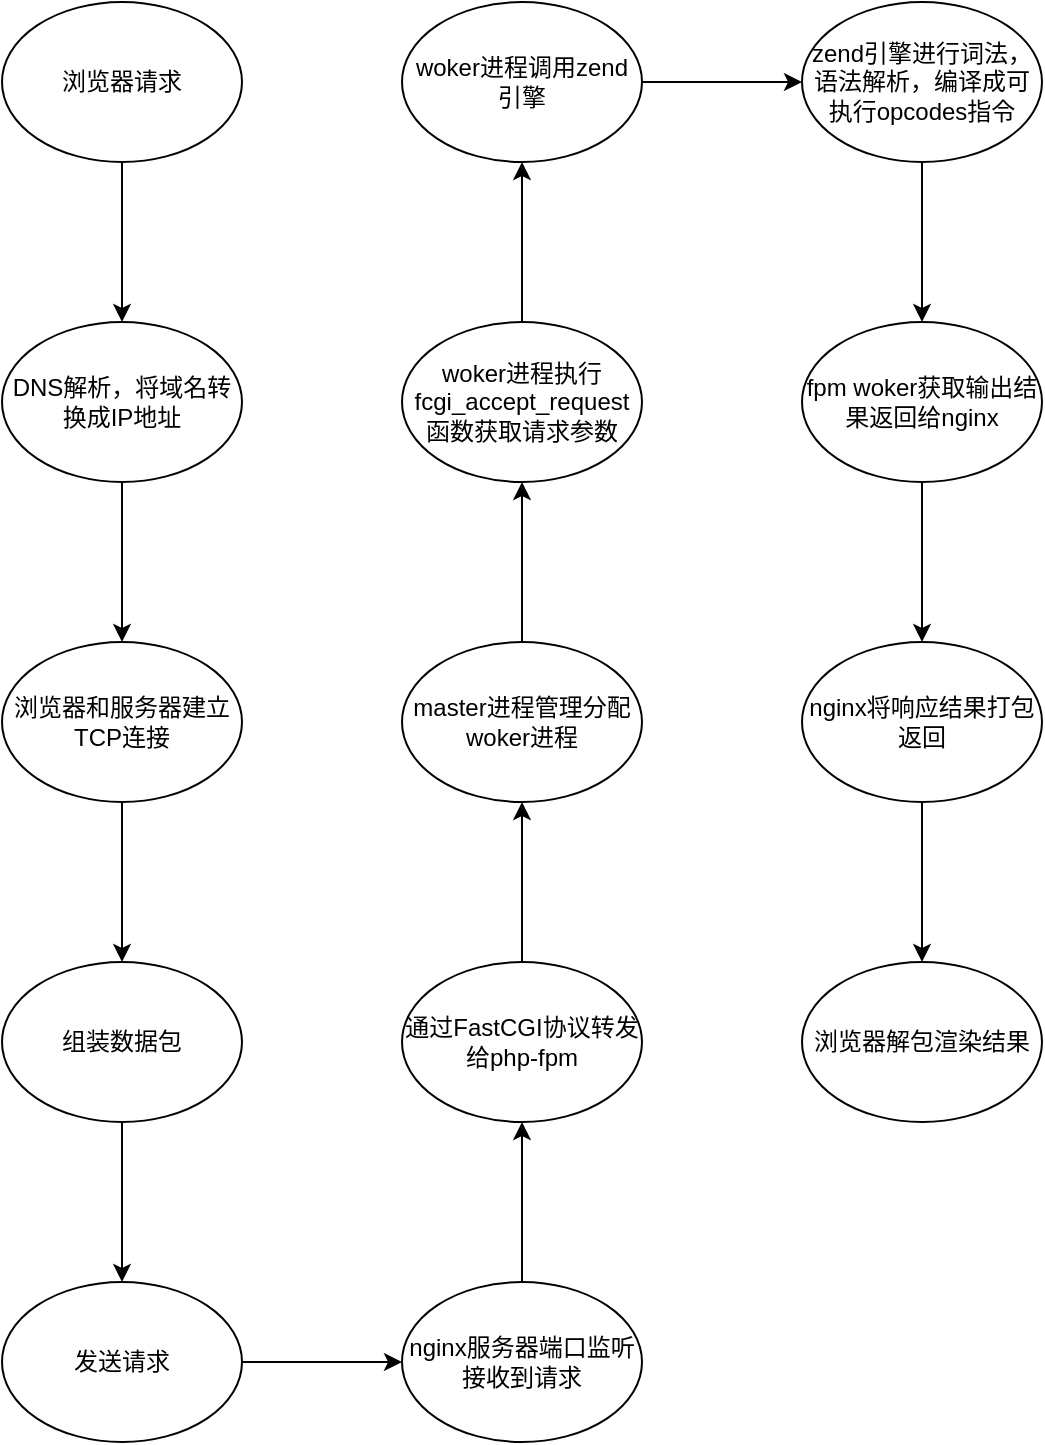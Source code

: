 <mxfile version="23.1.6" type="github">
  <diagram name="第 1 页" id="AlVCs5oqaAo5J-0FXfMP">
    <mxGraphModel dx="898" dy="804" grid="1" gridSize="10" guides="1" tooltips="1" connect="1" arrows="1" fold="1" page="1" pageScale="1" pageWidth="827" pageHeight="1169" math="0" shadow="0">
      <root>
        <mxCell id="0" />
        <mxCell id="1" parent="0" />
        <mxCell id="gVyVsEYwDyORzaKBEWgP-6" value="组装数据包" style="ellipse;whiteSpace=wrap;html=1;" vertex="1" parent="1">
          <mxGeometry x="130" y="500" width="120" height="80" as="geometry" />
        </mxCell>
        <mxCell id="gVyVsEYwDyORzaKBEWgP-3" value="" style="edgeStyle=orthogonalEdgeStyle;rounded=0;orthogonalLoop=1;jettySize=auto;html=1;" edge="1" parent="1" source="gVyVsEYwDyORzaKBEWgP-1" target="gVyVsEYwDyORzaKBEWgP-2">
          <mxGeometry relative="1" as="geometry" />
        </mxCell>
        <mxCell id="gVyVsEYwDyORzaKBEWgP-1" value="浏览器请求" style="ellipse;whiteSpace=wrap;html=1;" vertex="1" parent="1">
          <mxGeometry x="130" y="20" width="120" height="80" as="geometry" />
        </mxCell>
        <mxCell id="gVyVsEYwDyORzaKBEWgP-5" value="" style="edgeStyle=orthogonalEdgeStyle;rounded=0;orthogonalLoop=1;jettySize=auto;html=1;" edge="1" parent="1" source="gVyVsEYwDyORzaKBEWgP-2" target="gVyVsEYwDyORzaKBEWgP-4">
          <mxGeometry relative="1" as="geometry" />
        </mxCell>
        <mxCell id="gVyVsEYwDyORzaKBEWgP-2" value="DNS解析，将域名转换成IP地址" style="ellipse;whiteSpace=wrap;html=1;" vertex="1" parent="1">
          <mxGeometry x="130" y="180" width="120" height="80" as="geometry" />
        </mxCell>
        <mxCell id="gVyVsEYwDyORzaKBEWgP-7" value="" style="edgeStyle=orthogonalEdgeStyle;rounded=0;orthogonalLoop=1;jettySize=auto;html=1;" edge="1" parent="1" source="gVyVsEYwDyORzaKBEWgP-4" target="gVyVsEYwDyORzaKBEWgP-6">
          <mxGeometry relative="1" as="geometry" />
        </mxCell>
        <mxCell id="gVyVsEYwDyORzaKBEWgP-4" value="浏览器和服务器建立TCP连接" style="ellipse;whiteSpace=wrap;html=1;" vertex="1" parent="1">
          <mxGeometry x="130" y="340" width="120" height="80" as="geometry" />
        </mxCell>
        <mxCell id="gVyVsEYwDyORzaKBEWgP-9" value="" style="edgeStyle=orthogonalEdgeStyle;rounded=0;orthogonalLoop=1;jettySize=auto;html=1;" edge="1" parent="1" source="gVyVsEYwDyORzaKBEWgP-6" target="gVyVsEYwDyORzaKBEWgP-8">
          <mxGeometry relative="1" as="geometry" />
        </mxCell>
        <mxCell id="gVyVsEYwDyORzaKBEWgP-11" value="" style="edgeStyle=orthogonalEdgeStyle;rounded=0;orthogonalLoop=1;jettySize=auto;html=1;" edge="1" parent="1" source="gVyVsEYwDyORzaKBEWgP-8" target="gVyVsEYwDyORzaKBEWgP-10">
          <mxGeometry relative="1" as="geometry" />
        </mxCell>
        <mxCell id="gVyVsEYwDyORzaKBEWgP-8" value="发送请求" style="ellipse;whiteSpace=wrap;html=1;" vertex="1" parent="1">
          <mxGeometry x="130" y="660" width="120" height="80" as="geometry" />
        </mxCell>
        <mxCell id="gVyVsEYwDyORzaKBEWgP-13" value="" style="edgeStyle=orthogonalEdgeStyle;rounded=0;orthogonalLoop=1;jettySize=auto;html=1;" edge="1" parent="1" source="gVyVsEYwDyORzaKBEWgP-10" target="gVyVsEYwDyORzaKBEWgP-12">
          <mxGeometry relative="1" as="geometry" />
        </mxCell>
        <mxCell id="gVyVsEYwDyORzaKBEWgP-10" value="nginx服务器端口监听接收到请求" style="ellipse;whiteSpace=wrap;html=1;" vertex="1" parent="1">
          <mxGeometry x="330" y="660" width="120" height="80" as="geometry" />
        </mxCell>
        <mxCell id="gVyVsEYwDyORzaKBEWgP-15" value="" style="edgeStyle=orthogonalEdgeStyle;rounded=0;orthogonalLoop=1;jettySize=auto;html=1;" edge="1" parent="1" source="gVyVsEYwDyORzaKBEWgP-12" target="gVyVsEYwDyORzaKBEWgP-14">
          <mxGeometry relative="1" as="geometry" />
        </mxCell>
        <mxCell id="gVyVsEYwDyORzaKBEWgP-12" value="通过FastCGI协议转发给php-fpm" style="ellipse;whiteSpace=wrap;html=1;" vertex="1" parent="1">
          <mxGeometry x="330" y="500" width="120" height="80" as="geometry" />
        </mxCell>
        <mxCell id="gVyVsEYwDyORzaKBEWgP-17" value="" style="edgeStyle=orthogonalEdgeStyle;rounded=0;orthogonalLoop=1;jettySize=auto;html=1;" edge="1" parent="1" source="gVyVsEYwDyORzaKBEWgP-14" target="gVyVsEYwDyORzaKBEWgP-16">
          <mxGeometry relative="1" as="geometry" />
        </mxCell>
        <mxCell id="gVyVsEYwDyORzaKBEWgP-14" value="master进程管理分配woker进程" style="ellipse;whiteSpace=wrap;html=1;" vertex="1" parent="1">
          <mxGeometry x="330" y="340" width="120" height="80" as="geometry" />
        </mxCell>
        <mxCell id="gVyVsEYwDyORzaKBEWgP-19" value="" style="edgeStyle=orthogonalEdgeStyle;rounded=0;orthogonalLoop=1;jettySize=auto;html=1;" edge="1" parent="1" source="gVyVsEYwDyORzaKBEWgP-16" target="gVyVsEYwDyORzaKBEWgP-18">
          <mxGeometry relative="1" as="geometry" />
        </mxCell>
        <mxCell id="gVyVsEYwDyORzaKBEWgP-16" value="woker进程执行 fcgi_accept_request 函数获取请求参数" style="ellipse;whiteSpace=wrap;html=1;" vertex="1" parent="1">
          <mxGeometry x="330" y="180" width="120" height="80" as="geometry" />
        </mxCell>
        <mxCell id="gVyVsEYwDyORzaKBEWgP-21" value="" style="edgeStyle=orthogonalEdgeStyle;rounded=0;orthogonalLoop=1;jettySize=auto;html=1;" edge="1" parent="1" source="gVyVsEYwDyORzaKBEWgP-18" target="gVyVsEYwDyORzaKBEWgP-20">
          <mxGeometry relative="1" as="geometry" />
        </mxCell>
        <mxCell id="gVyVsEYwDyORzaKBEWgP-18" value="woker进程调用zend引擎" style="ellipse;whiteSpace=wrap;html=1;" vertex="1" parent="1">
          <mxGeometry x="330" y="20" width="120" height="80" as="geometry" />
        </mxCell>
        <mxCell id="gVyVsEYwDyORzaKBEWgP-23" value="" style="edgeStyle=orthogonalEdgeStyle;rounded=0;orthogonalLoop=1;jettySize=auto;html=1;" edge="1" parent="1" source="gVyVsEYwDyORzaKBEWgP-20" target="gVyVsEYwDyORzaKBEWgP-22">
          <mxGeometry relative="1" as="geometry" />
        </mxCell>
        <mxCell id="gVyVsEYwDyORzaKBEWgP-20" value="zend引擎进行词法，语法解析，编译成可执行opcodes指令" style="ellipse;whiteSpace=wrap;html=1;" vertex="1" parent="1">
          <mxGeometry x="530" y="20" width="120" height="80" as="geometry" />
        </mxCell>
        <mxCell id="gVyVsEYwDyORzaKBEWgP-25" value="" style="edgeStyle=orthogonalEdgeStyle;rounded=0;orthogonalLoop=1;jettySize=auto;html=1;" edge="1" parent="1" source="gVyVsEYwDyORzaKBEWgP-22" target="gVyVsEYwDyORzaKBEWgP-24">
          <mxGeometry relative="1" as="geometry" />
        </mxCell>
        <mxCell id="gVyVsEYwDyORzaKBEWgP-22" value="fpm woker获取输出结果返回给nginx" style="ellipse;whiteSpace=wrap;html=1;" vertex="1" parent="1">
          <mxGeometry x="530" y="180" width="120" height="80" as="geometry" />
        </mxCell>
        <mxCell id="gVyVsEYwDyORzaKBEWgP-27" value="" style="edgeStyle=orthogonalEdgeStyle;rounded=0;orthogonalLoop=1;jettySize=auto;html=1;" edge="1" parent="1" source="gVyVsEYwDyORzaKBEWgP-24" target="gVyVsEYwDyORzaKBEWgP-26">
          <mxGeometry relative="1" as="geometry" />
        </mxCell>
        <mxCell id="gVyVsEYwDyORzaKBEWgP-24" value="nginx将响应结果打包返回" style="ellipse;whiteSpace=wrap;html=1;" vertex="1" parent="1">
          <mxGeometry x="530" y="340" width="120" height="80" as="geometry" />
        </mxCell>
        <mxCell id="gVyVsEYwDyORzaKBEWgP-26" value="浏览器解包渲染结果" style="ellipse;whiteSpace=wrap;html=1;" vertex="1" parent="1">
          <mxGeometry x="530" y="500" width="120" height="80" as="geometry" />
        </mxCell>
      </root>
    </mxGraphModel>
  </diagram>
</mxfile>
